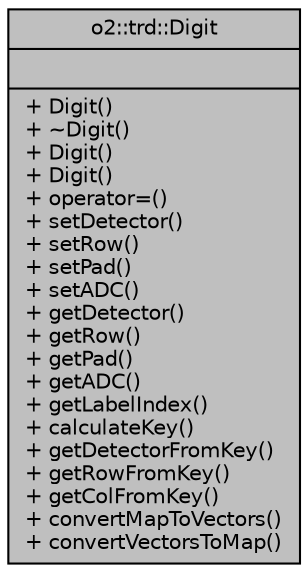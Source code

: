 digraph "o2::trd::Digit"
{
 // INTERACTIVE_SVG=YES
  bgcolor="transparent";
  edge [fontname="Helvetica",fontsize="10",labelfontname="Helvetica",labelfontsize="10"];
  node [fontname="Helvetica",fontsize="10",shape=record];
  Node1 [label="{o2::trd::Digit\n||+ Digit()\l+ ~Digit()\l+ Digit()\l+ Digit()\l+ operator=()\l+ setDetector()\l+ setRow()\l+ setPad()\l+ setADC()\l+ getDetector()\l+ getRow()\l+ getPad()\l+ getADC()\l+ getLabelIndex()\l+ calculateKey()\l+ getDetectorFromKey()\l+ getRowFromKey()\l+ getColFromKey()\l+ convertMapToVectors()\l+ convertVectorsToMap()\l}",height=0.2,width=0.4,color="black", fillcolor="grey75", style="filled", fontcolor="black"];
}
